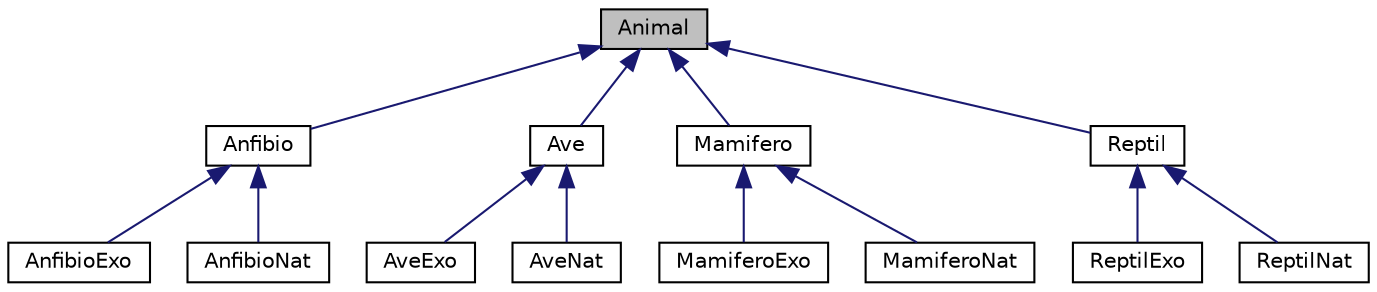 digraph "Animal"
{
  edge [fontname="Helvetica",fontsize="10",labelfontname="Helvetica",labelfontsize="10"];
  node [fontname="Helvetica",fontsize="10",shape=record];
  Node0 [label="Animal",height=0.2,width=0.4,color="black", fillcolor="grey75", style="filled", fontcolor="black"];
  Node0 -> Node1 [dir="back",color="midnightblue",fontsize="10",style="solid",fontname="Helvetica"];
  Node1 [label="Anfibio",height=0.2,width=0.4,color="black", fillcolor="white", style="filled",URL="$class_anfibio.html"];
  Node1 -> Node2 [dir="back",color="midnightblue",fontsize="10",style="solid",fontname="Helvetica"];
  Node2 [label="AnfibioExo",height=0.2,width=0.4,color="black", fillcolor="white", style="filled",URL="$class_anfibio_exo.html"];
  Node1 -> Node3 [dir="back",color="midnightblue",fontsize="10",style="solid",fontname="Helvetica"];
  Node3 [label="AnfibioNat",height=0.2,width=0.4,color="black", fillcolor="white", style="filled",URL="$class_anfibio_nat.html"];
  Node0 -> Node4 [dir="back",color="midnightblue",fontsize="10",style="solid",fontname="Helvetica"];
  Node4 [label="Ave",height=0.2,width=0.4,color="black", fillcolor="white", style="filled",URL="$class_ave.html"];
  Node4 -> Node5 [dir="back",color="midnightblue",fontsize="10",style="solid",fontname="Helvetica"];
  Node5 [label="AveExo",height=0.2,width=0.4,color="black", fillcolor="white", style="filled",URL="$class_ave_exo.html"];
  Node4 -> Node6 [dir="back",color="midnightblue",fontsize="10",style="solid",fontname="Helvetica"];
  Node6 [label="AveNat",height=0.2,width=0.4,color="black", fillcolor="white", style="filled",URL="$class_ave_nat.html"];
  Node0 -> Node7 [dir="back",color="midnightblue",fontsize="10",style="solid",fontname="Helvetica"];
  Node7 [label="Mamifero",height=0.2,width=0.4,color="black", fillcolor="white", style="filled",URL="$class_mamifero.html"];
  Node7 -> Node8 [dir="back",color="midnightblue",fontsize="10",style="solid",fontname="Helvetica"];
  Node8 [label="MamiferoExo",height=0.2,width=0.4,color="black", fillcolor="white", style="filled",URL="$class_mamifero_exo.html"];
  Node7 -> Node9 [dir="back",color="midnightblue",fontsize="10",style="solid",fontname="Helvetica"];
  Node9 [label="MamiferoNat",height=0.2,width=0.4,color="black", fillcolor="white", style="filled",URL="$class_mamifero_nat.html"];
  Node0 -> Node10 [dir="back",color="midnightblue",fontsize="10",style="solid",fontname="Helvetica"];
  Node10 [label="Reptil",height=0.2,width=0.4,color="black", fillcolor="white", style="filled",URL="$class_reptil.html"];
  Node10 -> Node11 [dir="back",color="midnightblue",fontsize="10",style="solid",fontname="Helvetica"];
  Node11 [label="ReptilExo",height=0.2,width=0.4,color="black", fillcolor="white", style="filled",URL="$class_reptil_exo.html"];
  Node10 -> Node12 [dir="back",color="midnightblue",fontsize="10",style="solid",fontname="Helvetica"];
  Node12 [label="ReptilNat",height=0.2,width=0.4,color="black", fillcolor="white", style="filled",URL="$class_reptil_nat.html"];
}
